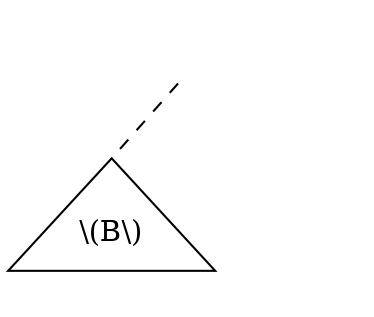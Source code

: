 graph {
	size="4,4"
    graph [splines=false]
	0 [label="" shape=none]
	B [label="\\(B\\)" shape=triangle height=1]
	1 [label="" shape=none]
    0 -- B [style=dashed headport=n]
    0 -- 1 [style=invis]
}
